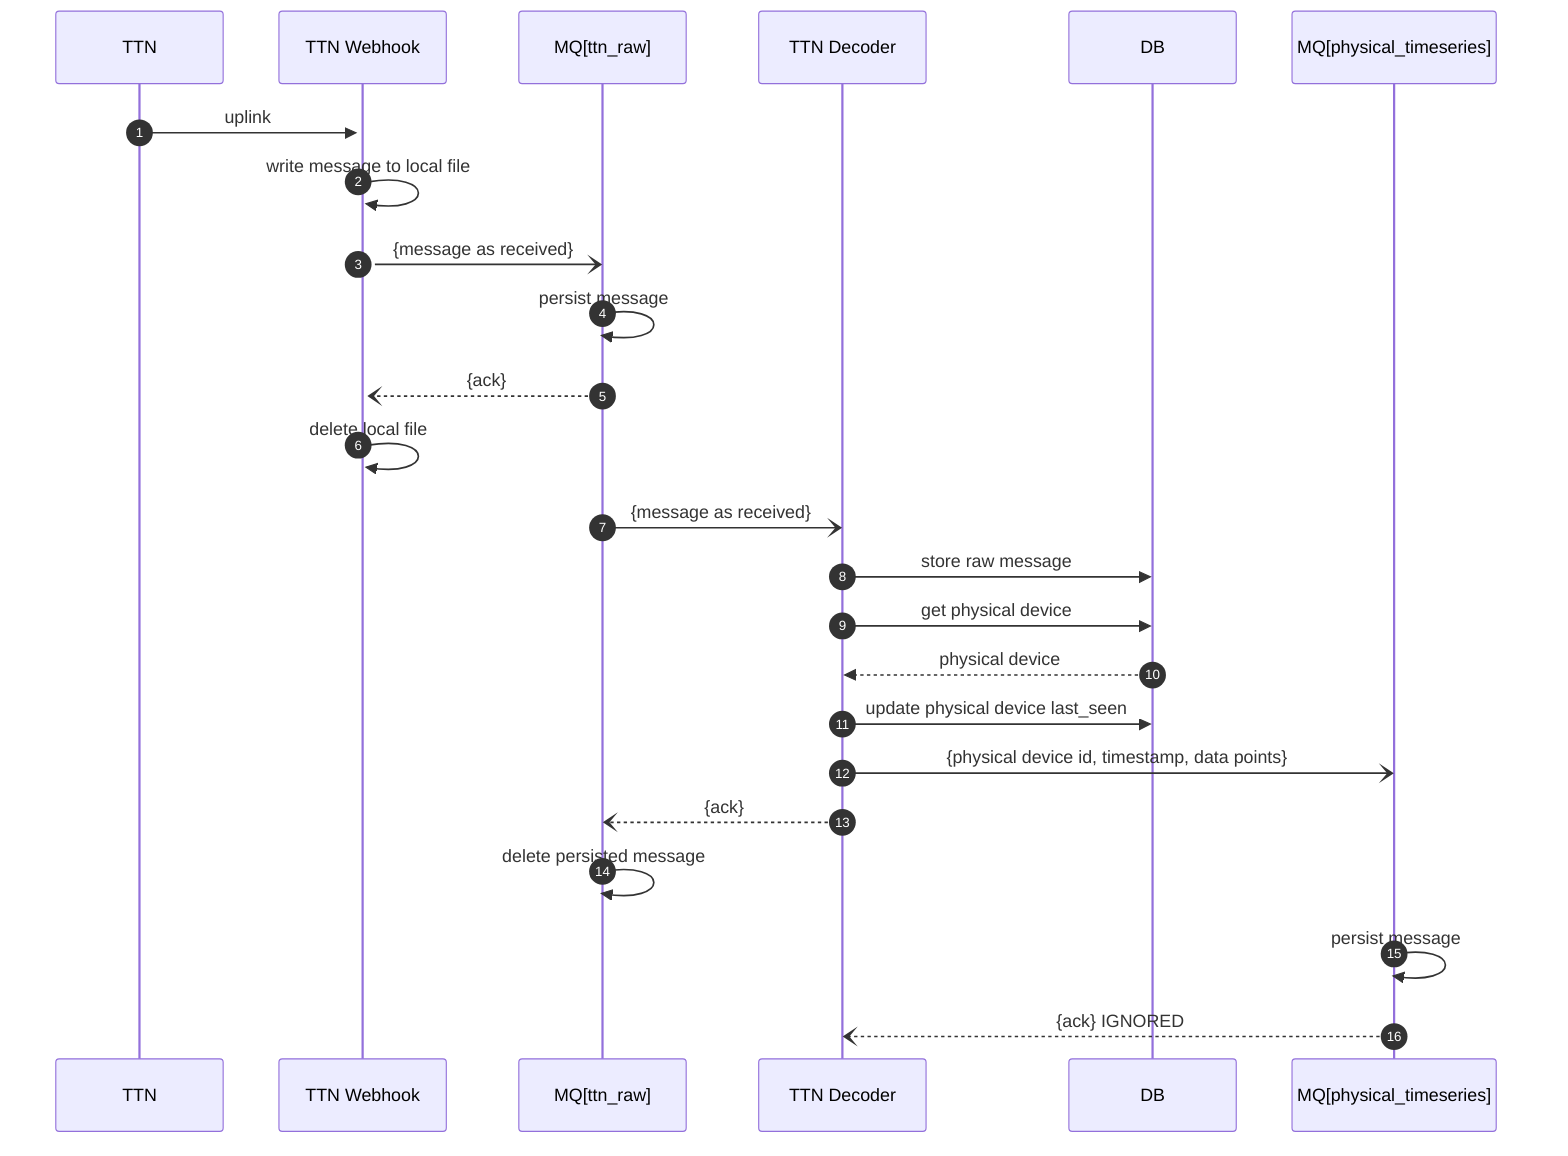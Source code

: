 sequenceDiagram
    autonumber
    participant TTN
    participant TWH as TTN Webhook
    participant MQr as MQ[ttn_raw]
    participant TDC as TTN Decoder
    participant DB
    participant MQp as MQ[physical_timeseries]
    TTN->>+TWH: uplink
    TWH->>TWH: write message to local file
    TWH-)MQr: {message as received}
    MQr->>MQr: persist message
    MQr--)TWH: {ack}
    TWH->>TWH: delete local file
    MQr-)TDC: {message as received}
    TDC->>DB: store raw message
    TDC->>DB: get physical device
    DB-->>TDC: physical device
    TDC->>DB: update physical device last_seen
    TDC-)MQp: {physical device id, timestamp, data points}
    TDC--)MQr: {ack}
    MQr->>MQr: delete persisted message
    MQp->>MQp: persist message
    MQp--)TDC: {ack} IGNORED